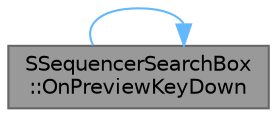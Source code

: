 digraph "SSequencerSearchBox::OnPreviewKeyDown"
{
 // INTERACTIVE_SVG=YES
 // LATEX_PDF_SIZE
  bgcolor="transparent";
  edge [fontname=Helvetica,fontsize=10,labelfontname=Helvetica,labelfontsize=10];
  node [fontname=Helvetica,fontsize=10,shape=box,height=0.2,width=0.4];
  rankdir="LR";
  Node1 [id="Node000001",label="SSequencerSearchBox\l::OnPreviewKeyDown",height=0.2,width=0.4,color="gray40", fillcolor="grey60", style="filled", fontcolor="black",tooltip="Called after a key is pressed when this widget or a child of this widget has focus If a widget handle..."];
  Node1 -> Node1 [id="edge1_Node000001_Node000001",color="steelblue1",style="solid",tooltip=" "];
}
